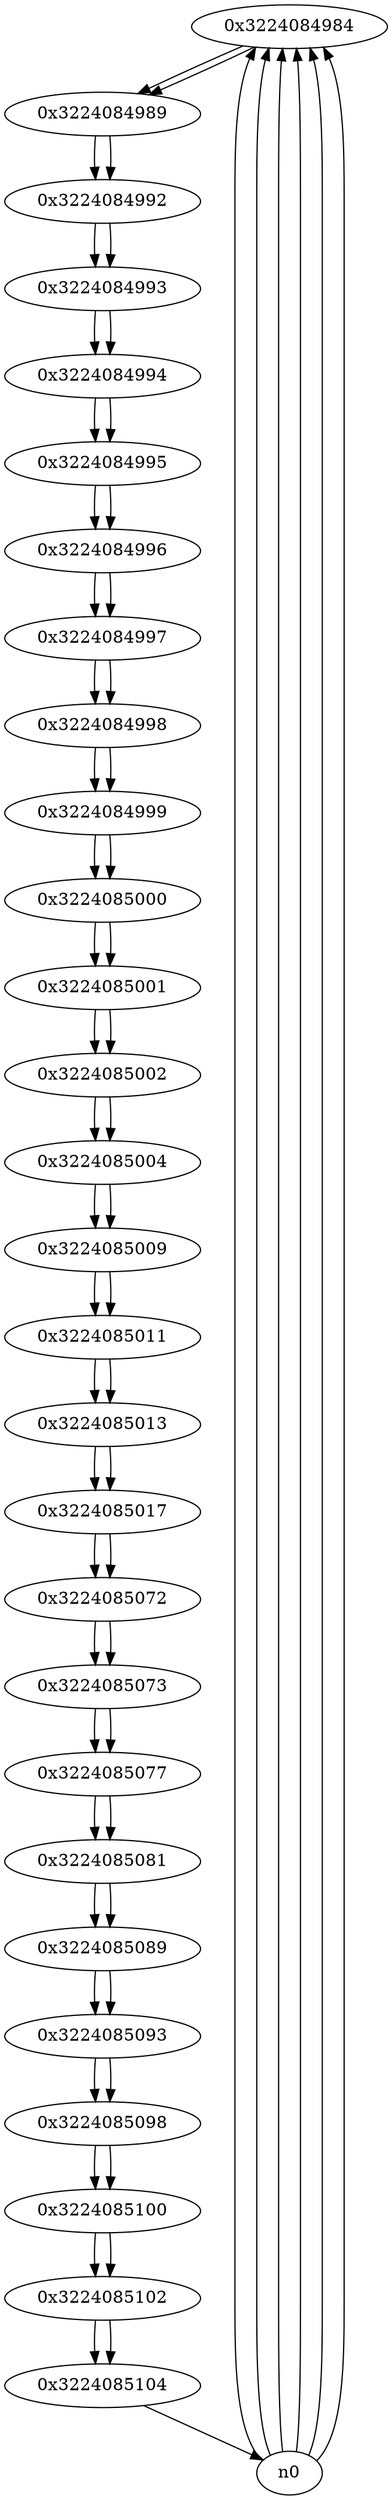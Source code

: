 digraph G{
/* nodes */
  n1 [label="0x3224084984"]
  n2 [label="0x3224084989"]
  n3 [label="0x3224084992"]
  n4 [label="0x3224084993"]
  n5 [label="0x3224084994"]
  n6 [label="0x3224084995"]
  n7 [label="0x3224084996"]
  n8 [label="0x3224084997"]
  n9 [label="0x3224084998"]
  n10 [label="0x3224084999"]
  n11 [label="0x3224085000"]
  n12 [label="0x3224085001"]
  n13 [label="0x3224085002"]
  n14 [label="0x3224085004"]
  n15 [label="0x3224085009"]
  n16 [label="0x3224085011"]
  n17 [label="0x3224085013"]
  n18 [label="0x3224085017"]
  n19 [label="0x3224085072"]
  n20 [label="0x3224085073"]
  n21 [label="0x3224085077"]
  n22 [label="0x3224085081"]
  n23 [label="0x3224085089"]
  n24 [label="0x3224085093"]
  n25 [label="0x3224085098"]
  n26 [label="0x3224085100"]
  n27 [label="0x3224085102"]
  n28 [label="0x3224085104"]
/* edges */
n1 -> n2;
n0 -> n1;
n0 -> n1;
n0 -> n1;
n0 -> n1;
n0 -> n1;
n0 -> n1;
n2 -> n3;
n1 -> n2;
n3 -> n4;
n2 -> n3;
n4 -> n5;
n3 -> n4;
n5 -> n6;
n4 -> n5;
n6 -> n7;
n5 -> n6;
n7 -> n8;
n6 -> n7;
n8 -> n9;
n7 -> n8;
n9 -> n10;
n8 -> n9;
n10 -> n11;
n9 -> n10;
n11 -> n12;
n10 -> n11;
n12 -> n13;
n11 -> n12;
n13 -> n14;
n12 -> n13;
n14 -> n15;
n13 -> n14;
n15 -> n16;
n14 -> n15;
n16 -> n17;
n15 -> n16;
n17 -> n18;
n16 -> n17;
n18 -> n19;
n17 -> n18;
n19 -> n20;
n18 -> n19;
n20 -> n21;
n19 -> n20;
n21 -> n22;
n20 -> n21;
n22 -> n23;
n21 -> n22;
n23 -> n24;
n22 -> n23;
n24 -> n25;
n23 -> n24;
n25 -> n26;
n24 -> n25;
n26 -> n27;
n25 -> n26;
n27 -> n28;
n26 -> n27;
n28 -> n0;
n27 -> n28;
}
